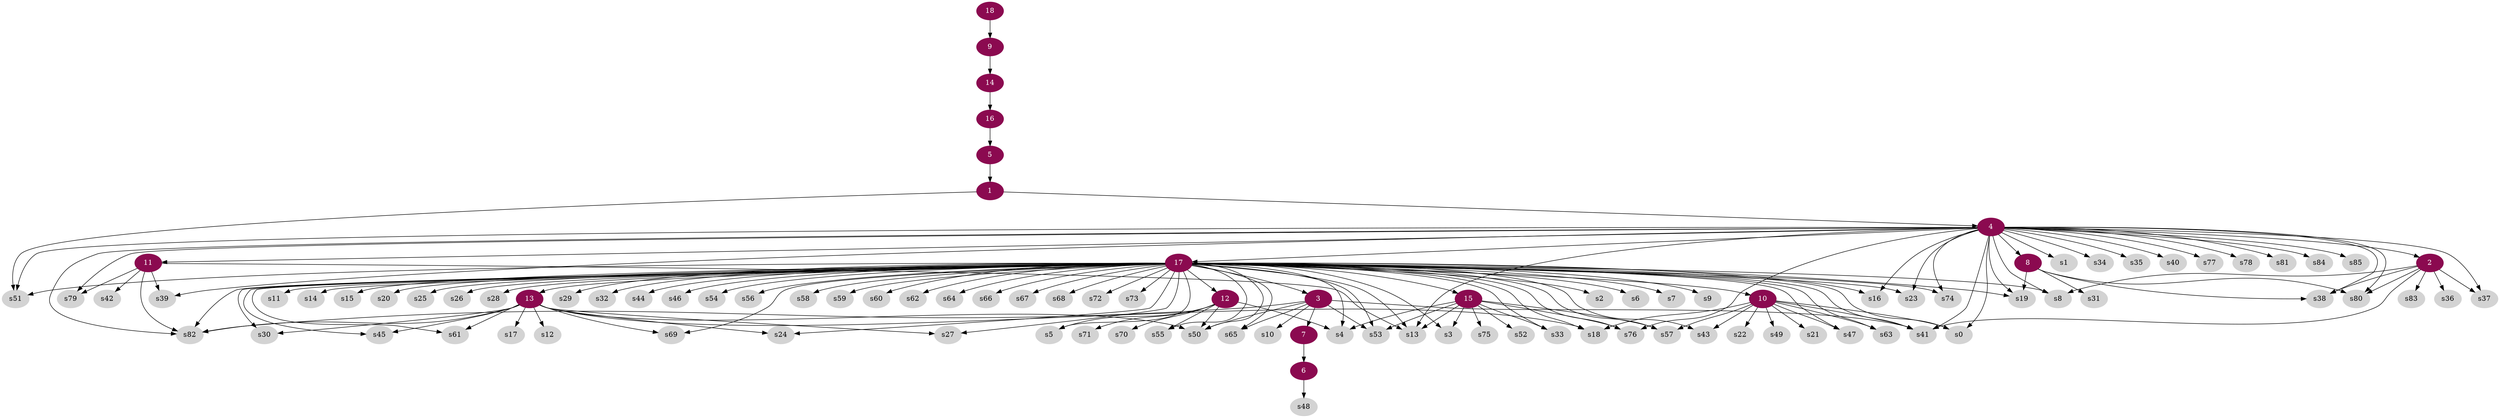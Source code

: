 digraph G {
node [color=deeppink4, style=filled, fontcolor=white];
5 -> 1;
4 -> 2;
17 -> 3;
1 -> 4;
16 -> 5;
7 -> 6;
3 -> 7;
4 -> 8;
18 -> 9;
17 -> 10;
4 -> 11;
17 -> 12;
17 -> 13;
9 -> 14;
17 -> 15;
14 -> 16;
4 -> 17;
node [color=lightgrey, style=filled, fontcolor=black];
1 -> s51;
2 -> s8;
2 -> s36;
2 -> s37;
2 -> s38;
2 -> s41;
2 -> s80;
2 -> s83;
3 -> s10;
3 -> s41;
3 -> s50;
3 -> s53;
3 -> s65;
3 -> s82;
4 -> s0;
4 -> s1;
4 -> s8;
4 -> s13;
4 -> s16;
4 -> s19;
4 -> s23;
4 -> s34;
4 -> s35;
4 -> s37;
4 -> s38;
4 -> s39;
4 -> s40;
4 -> s41;
4 -> s51;
4 -> s74;
4 -> s76;
4 -> s77;
4 -> s78;
4 -> s79;
4 -> s80;
4 -> s81;
4 -> s82;
4 -> s84;
4 -> s85;
6 -> s48;
8 -> s19;
8 -> s31;
8 -> s38;
8 -> s80;
10 -> s0;
10 -> s18;
10 -> s21;
10 -> s22;
10 -> s41;
10 -> s43;
10 -> s47;
10 -> s49;
10 -> s57;
10 -> s63;
11 -> s13;
11 -> s39;
11 -> s42;
11 -> s79;
11 -> s82;
12 -> s4;
12 -> s5;
12 -> s50;
12 -> s55;
12 -> s70;
12 -> s71;
13 -> s12;
13 -> s17;
13 -> s18;
13 -> s24;
13 -> s27;
13 -> s30;
13 -> s45;
13 -> s50;
13 -> s61;
13 -> s69;
13 -> s82;
15 -> s3;
15 -> s4;
15 -> s13;
15 -> s33;
15 -> s52;
15 -> s53;
15 -> s57;
15 -> s75;
15 -> s76;
17 -> s0;
17 -> s2;
17 -> s3;
17 -> s4;
17 -> s5;
17 -> s6;
17 -> s7;
17 -> s8;
17 -> s9;
17 -> s11;
17 -> s13;
17 -> s14;
17 -> s15;
17 -> s16;
17 -> s18;
17 -> s19;
17 -> s20;
17 -> s23;
17 -> s24;
17 -> s25;
17 -> s26;
17 -> s27;
17 -> s28;
17 -> s29;
17 -> s30;
17 -> s32;
17 -> s33;
17 -> s41;
17 -> s43;
17 -> s44;
17 -> s45;
17 -> s46;
17 -> s47;
17 -> s50;
17 -> s51;
17 -> s53;
17 -> s54;
17 -> s55;
17 -> s56;
17 -> s57;
17 -> s58;
17 -> s59;
17 -> s60;
17 -> s61;
17 -> s62;
17 -> s63;
17 -> s64;
17 -> s65;
17 -> s66;
17 -> s67;
17 -> s68;
17 -> s69;
17 -> s72;
17 -> s73;
17 -> s74;
17 -> s76;
17 -> s82;
}

